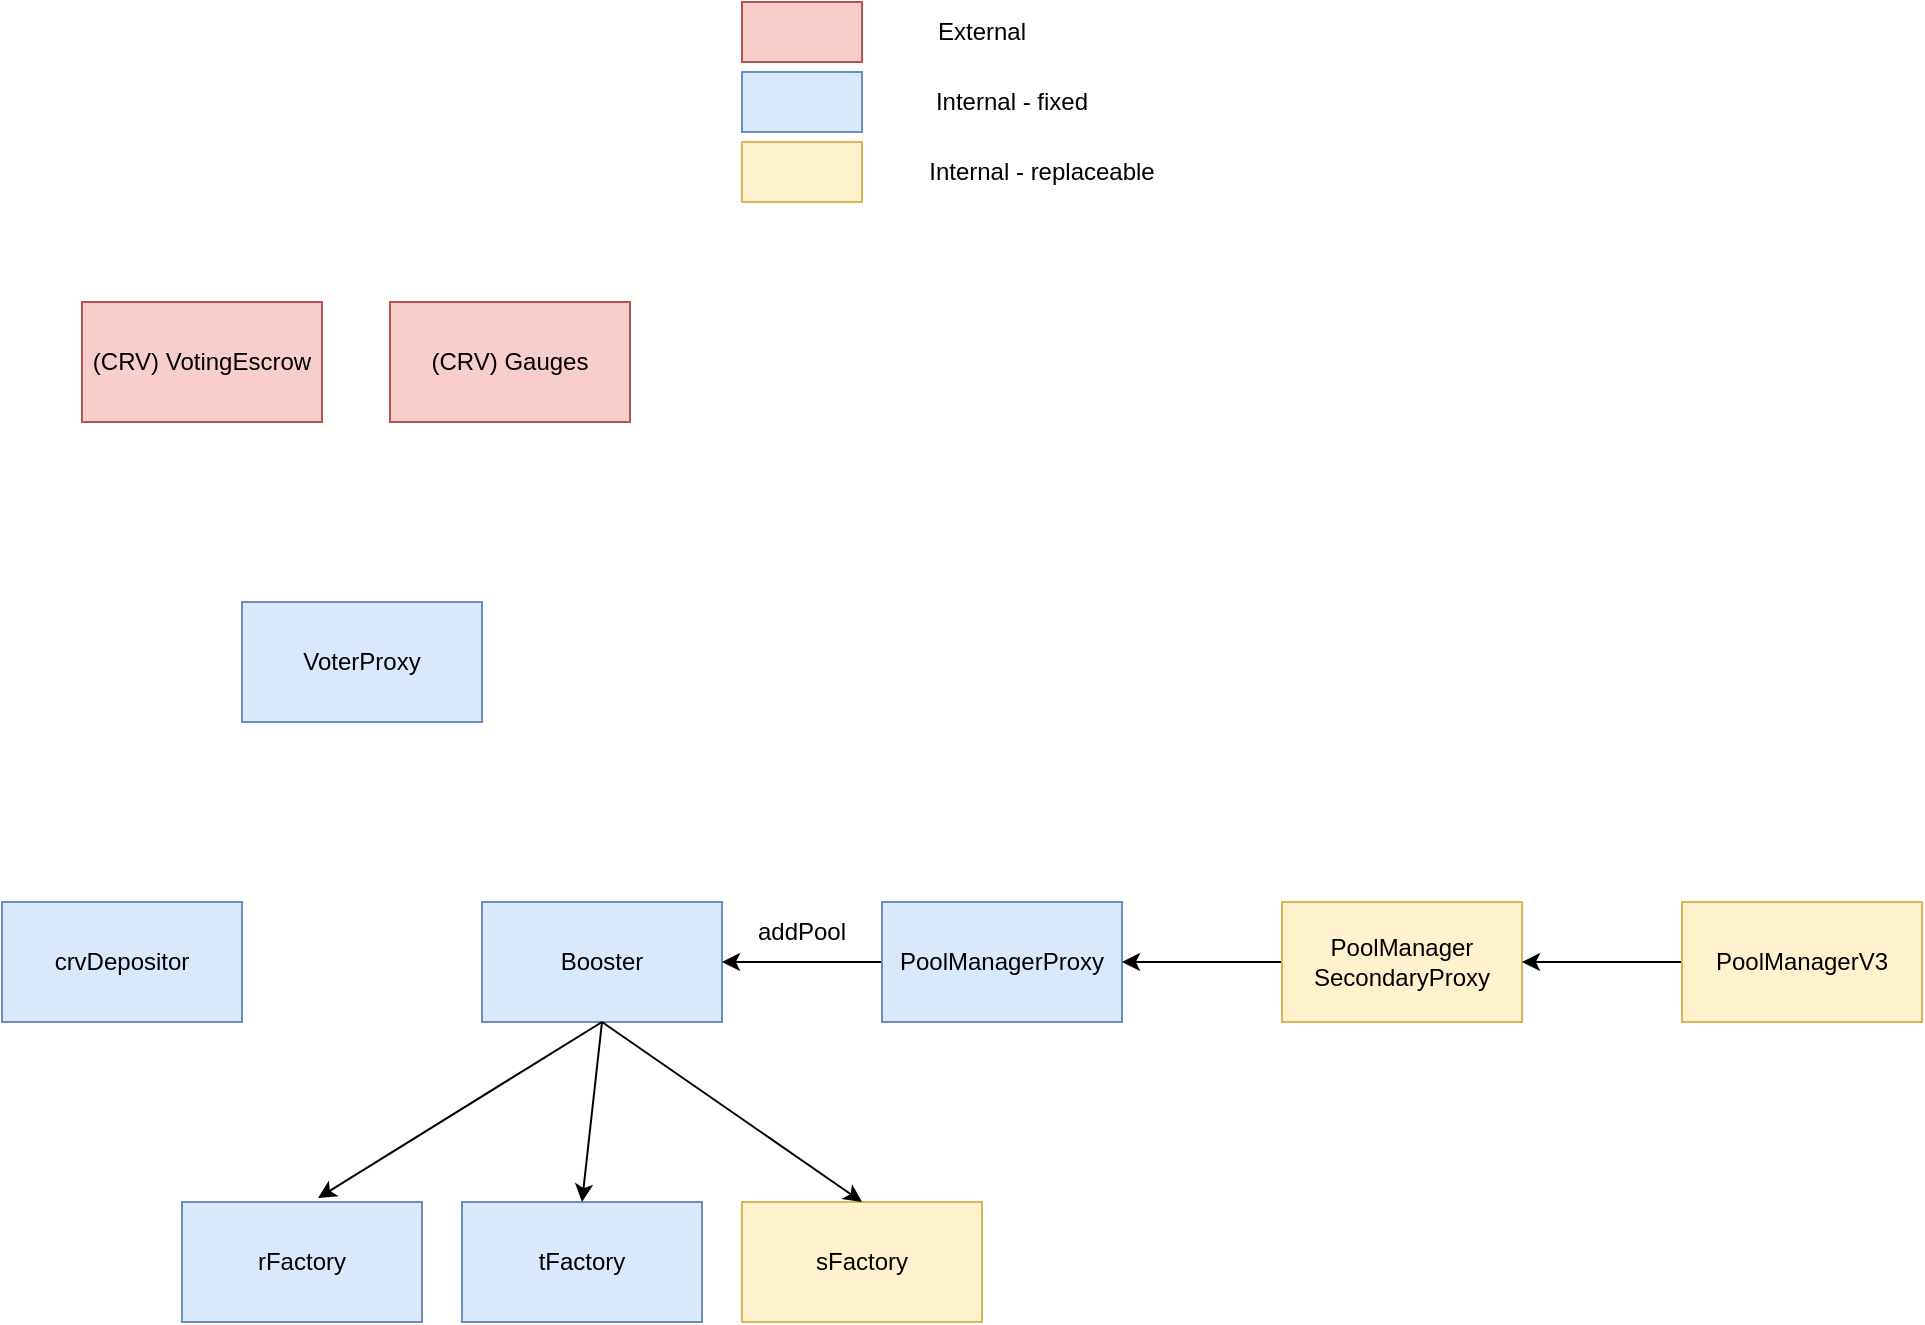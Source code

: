 <mxfile version="16.5.3" type="github">
  <diagram id="S2vLXriCDGzTeVeiGLYz" name="Page-1">
    <mxGraphModel dx="1226" dy="1390" grid="1" gridSize="10" guides="1" tooltips="1" connect="1" arrows="1" fold="1" page="1" pageScale="1" pageWidth="827" pageHeight="1169" math="0" shadow="0">
      <root>
        <mxCell id="0" />
        <mxCell id="1" parent="0" />
        <mxCell id="TSqT_l-4_88kC7An6AmX-1" value="crvDepositor" style="rounded=0;whiteSpace=wrap;html=1;fillColor=#dae8fc;strokeColor=#6c8ebf;" parent="1" vertex="1">
          <mxGeometry x="220" y="470" width="120" height="60" as="geometry" />
        </mxCell>
        <mxCell id="TSqT_l-4_88kC7An6AmX-2" value="VoterProxy" style="rounded=0;whiteSpace=wrap;html=1;fillColor=#dae8fc;strokeColor=#6c8ebf;" parent="1" vertex="1">
          <mxGeometry x="340" y="320" width="120" height="60" as="geometry" />
        </mxCell>
        <mxCell id="TSqT_l-4_88kC7An6AmX-3" value="(CRV) VotingEscrow" style="rounded=0;whiteSpace=wrap;html=1;fillColor=#f8cecc;strokeColor=#b85450;" parent="1" vertex="1">
          <mxGeometry x="260" y="170" width="120" height="60" as="geometry" />
        </mxCell>
        <mxCell id="TSqT_l-4_88kC7An6AmX-4" value="Booster" style="rounded=0;whiteSpace=wrap;html=1;fillColor=#dae8fc;strokeColor=#6c8ebf;" parent="1" vertex="1">
          <mxGeometry x="460" y="470" width="120" height="60" as="geometry" />
        </mxCell>
        <mxCell id="TSqT_l-4_88kC7An6AmX-5" value="(CRV) Gauges" style="rounded=0;whiteSpace=wrap;html=1;fillColor=#f8cecc;strokeColor=#b85450;" parent="1" vertex="1">
          <mxGeometry x="414" y="170" width="120" height="60" as="geometry" />
        </mxCell>
        <mxCell id="J7lD2euTaDM6a25b9HQF-1" value="" style="endArrow=classic;html=1;rounded=0;entryX=1;entryY=0.5;entryDx=0;entryDy=0;" edge="1" parent="1" target="TSqT_l-4_88kC7An6AmX-4">
          <mxGeometry width="50" height="50" relative="1" as="geometry">
            <mxPoint x="660" y="500" as="sourcePoint" />
            <mxPoint x="630" y="510" as="targetPoint" />
          </mxGeometry>
        </mxCell>
        <mxCell id="J7lD2euTaDM6a25b9HQF-2" value="rFactory" style="rounded=0;whiteSpace=wrap;html=1;fillColor=#dae8fc;strokeColor=#6c8ebf;" vertex="1" parent="1">
          <mxGeometry x="310" y="620" width="120" height="60" as="geometry" />
        </mxCell>
        <mxCell id="J7lD2euTaDM6a25b9HQF-3" value="tFactory" style="rounded=0;whiteSpace=wrap;html=1;fillColor=#dae8fc;strokeColor=#6c8ebf;" vertex="1" parent="1">
          <mxGeometry x="450" y="620" width="120" height="60" as="geometry" />
        </mxCell>
        <mxCell id="J7lD2euTaDM6a25b9HQF-4" value="sFactory" style="rounded=0;whiteSpace=wrap;html=1;fillColor=#fff2cc;strokeColor=#d6b656;" vertex="1" parent="1">
          <mxGeometry x="590" y="620" width="120" height="60" as="geometry" />
        </mxCell>
        <mxCell id="J7lD2euTaDM6a25b9HQF-5" value="" style="endArrow=classic;html=1;rounded=0;entryX=0.567;entryY=-0.033;entryDx=0;entryDy=0;exitX=0.5;exitY=1;exitDx=0;exitDy=0;entryPerimeter=0;" edge="1" parent="1" source="TSqT_l-4_88kC7An6AmX-4" target="J7lD2euTaDM6a25b9HQF-2">
          <mxGeometry width="50" height="50" relative="1" as="geometry">
            <mxPoint x="514" y="540" as="sourcePoint" />
            <mxPoint x="434" y="540" as="targetPoint" />
          </mxGeometry>
        </mxCell>
        <mxCell id="J7lD2euTaDM6a25b9HQF-6" value="" style="endArrow=classic;html=1;rounded=0;entryX=0.5;entryY=0;entryDx=0;entryDy=0;exitX=0.5;exitY=1;exitDx=0;exitDy=0;" edge="1" parent="1" source="TSqT_l-4_88kC7An6AmX-4" target="J7lD2euTaDM6a25b9HQF-3">
          <mxGeometry width="50" height="50" relative="1" as="geometry">
            <mxPoint x="530" y="540" as="sourcePoint" />
            <mxPoint x="388.04" y="628.02" as="targetPoint" />
          </mxGeometry>
        </mxCell>
        <mxCell id="J7lD2euTaDM6a25b9HQF-7" value="" style="endArrow=classic;html=1;rounded=0;entryX=0.5;entryY=0;entryDx=0;entryDy=0;" edge="1" parent="1" target="J7lD2euTaDM6a25b9HQF-4">
          <mxGeometry width="50" height="50" relative="1" as="geometry">
            <mxPoint x="520" y="530" as="sourcePoint" />
            <mxPoint x="398.04" y="638.02" as="targetPoint" />
          </mxGeometry>
        </mxCell>
        <mxCell id="J7lD2euTaDM6a25b9HQF-8" value="PoolManagerProxy" style="rounded=0;whiteSpace=wrap;html=1;fillColor=#dae8fc;strokeColor=#6c8ebf;" vertex="1" parent="1">
          <mxGeometry x="660" y="470" width="120" height="60" as="geometry" />
        </mxCell>
        <mxCell id="J7lD2euTaDM6a25b9HQF-9" value="" style="rounded=0;whiteSpace=wrap;html=1;fillColor=#f8cecc;strokeColor=#b85450;" vertex="1" parent="1">
          <mxGeometry x="590" y="20" width="60" height="30" as="geometry" />
        </mxCell>
        <mxCell id="J7lD2euTaDM6a25b9HQF-10" value="External" style="text;html=1;strokeColor=none;fillColor=none;align=center;verticalAlign=middle;whiteSpace=wrap;rounded=0;" vertex="1" parent="1">
          <mxGeometry x="680" y="20" width="60" height="30" as="geometry" />
        </mxCell>
        <mxCell id="J7lD2euTaDM6a25b9HQF-11" value="" style="rounded=0;whiteSpace=wrap;html=1;fillColor=#dae8fc;strokeColor=#6c8ebf;" vertex="1" parent="1">
          <mxGeometry x="590" y="55" width="60" height="30" as="geometry" />
        </mxCell>
        <mxCell id="J7lD2euTaDM6a25b9HQF-12" value="Internal - fixed" style="text;html=1;strokeColor=none;fillColor=none;align=center;verticalAlign=middle;whiteSpace=wrap;rounded=0;" vertex="1" parent="1">
          <mxGeometry x="680" y="55" width="90" height="30" as="geometry" />
        </mxCell>
        <mxCell id="J7lD2euTaDM6a25b9HQF-13" value="" style="rounded=0;whiteSpace=wrap;html=1;fillColor=#fff2cc;strokeColor=#d6b656;" vertex="1" parent="1">
          <mxGeometry x="590" y="90" width="60" height="30" as="geometry" />
        </mxCell>
        <mxCell id="J7lD2euTaDM6a25b9HQF-14" value="Internal - replaceable" style="text;html=1;strokeColor=none;fillColor=none;align=center;verticalAlign=middle;whiteSpace=wrap;rounded=0;" vertex="1" parent="1">
          <mxGeometry x="680" y="90" width="120" height="30" as="geometry" />
        </mxCell>
        <mxCell id="J7lD2euTaDM6a25b9HQF-15" value="" style="endArrow=classic;html=1;rounded=0;entryX=1;entryY=0.5;entryDx=0;entryDy=0;" edge="1" parent="1">
          <mxGeometry width="50" height="50" relative="1" as="geometry">
            <mxPoint x="860" y="500" as="sourcePoint" />
            <mxPoint x="780" y="500" as="targetPoint" />
          </mxGeometry>
        </mxCell>
        <mxCell id="J7lD2euTaDM6a25b9HQF-16" value="PoolManager&lt;br&gt;SecondaryProxy" style="rounded=0;whiteSpace=wrap;html=1;fillColor=#fff2cc;strokeColor=#d6b656;" vertex="1" parent="1">
          <mxGeometry x="860" y="470" width="120" height="60" as="geometry" />
        </mxCell>
        <mxCell id="J7lD2euTaDM6a25b9HQF-17" value="" style="endArrow=classic;html=1;rounded=0;entryX=1;entryY=0.5;entryDx=0;entryDy=0;" edge="1" parent="1">
          <mxGeometry width="50" height="50" relative="1" as="geometry">
            <mxPoint x="1060" y="500" as="sourcePoint" />
            <mxPoint x="980" y="500" as="targetPoint" />
          </mxGeometry>
        </mxCell>
        <mxCell id="J7lD2euTaDM6a25b9HQF-18" value="PoolManagerV3" style="rounded=0;whiteSpace=wrap;html=1;fillColor=#fff2cc;strokeColor=#d6b656;" vertex="1" parent="1">
          <mxGeometry x="1060" y="470" width="120" height="60" as="geometry" />
        </mxCell>
        <mxCell id="J7lD2euTaDM6a25b9HQF-19" value="addPool" style="text;html=1;strokeColor=none;fillColor=none;align=center;verticalAlign=middle;whiteSpace=wrap;rounded=0;" vertex="1" parent="1">
          <mxGeometry x="590" y="470" width="60" height="30" as="geometry" />
        </mxCell>
      </root>
    </mxGraphModel>
  </diagram>
</mxfile>
